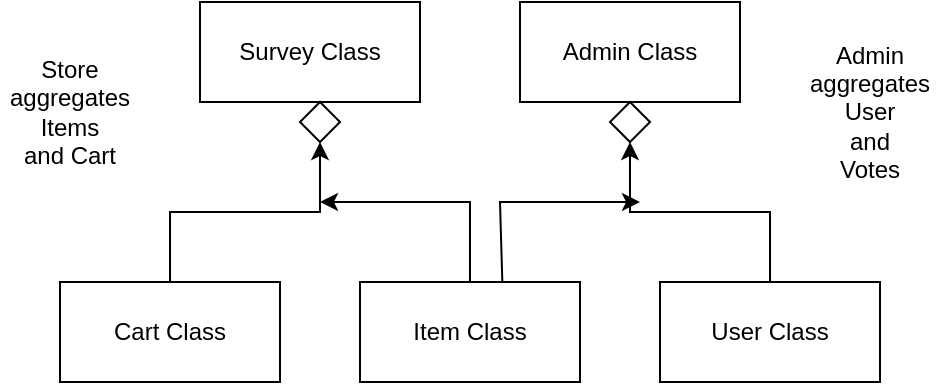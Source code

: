<mxfile version="21.2.1" type="device">
  <diagram name="Page-1" id="nMLjAwpMmZ2Pycbgtwmu">
    <mxGraphModel dx="1674" dy="902" grid="1" gridSize="10" guides="1" tooltips="1" connect="1" arrows="1" fold="1" page="1" pageScale="1" pageWidth="850" pageHeight="1100" math="0" shadow="0">
      <root>
        <mxCell id="0" />
        <mxCell id="1" parent="0" />
        <mxCell id="TZzpDgTN9apd0BieV07n-6" value="Admin Class" style="html=1;whiteSpace=wrap;" parent="1" vertex="1">
          <mxGeometry x="540" y="240" width="110" height="50" as="geometry" />
        </mxCell>
        <mxCell id="TZzpDgTN9apd0BieV07n-19" style="edgeStyle=orthogonalEdgeStyle;rounded=0;orthogonalLoop=1;jettySize=auto;html=1;entryX=0.5;entryY=1;entryDx=0;entryDy=0;exitX=0.5;exitY=0;exitDx=0;exitDy=0;" parent="1" source="TZzpDgTN9apd0BieV07n-7" target="TZzpDgTN9apd0BieV07n-14" edge="1">
          <mxGeometry relative="1" as="geometry" />
        </mxCell>
        <mxCell id="TZzpDgTN9apd0BieV07n-7" value="User Class" style="html=1;whiteSpace=wrap;" parent="1" vertex="1">
          <mxGeometry x="610" y="380" width="110" height="50" as="geometry" />
        </mxCell>
        <mxCell id="TZzpDgTN9apd0BieV07n-8" value="Survey Class" style="html=1;whiteSpace=wrap;" parent="1" vertex="1">
          <mxGeometry x="380" y="240" width="110" height="50" as="geometry" />
        </mxCell>
        <mxCell id="TZzpDgTN9apd0BieV07n-18" style="edgeStyle=orthogonalEdgeStyle;rounded=0;orthogonalLoop=1;jettySize=auto;html=1;exitX=0.5;exitY=0;exitDx=0;exitDy=0;" parent="1" source="TZzpDgTN9apd0BieV07n-11" edge="1">
          <mxGeometry relative="1" as="geometry">
            <mxPoint x="440" y="340" as="targetPoint" />
            <Array as="points">
              <mxPoint x="515" y="340" />
            </Array>
          </mxGeometry>
        </mxCell>
        <mxCell id="TZzpDgTN9apd0BieV07n-11" value="Item Class" style="html=1;whiteSpace=wrap;" parent="1" vertex="1">
          <mxGeometry x="460" y="380" width="110" height="50" as="geometry" />
        </mxCell>
        <mxCell id="TZzpDgTN9apd0BieV07n-15" style="edgeStyle=orthogonalEdgeStyle;rounded=0;orthogonalLoop=1;jettySize=auto;html=1;entryX=0.5;entryY=1;entryDx=0;entryDy=0;exitX=0.5;exitY=0;exitDx=0;exitDy=0;" parent="1" source="TZzpDgTN9apd0BieV07n-12" target="TZzpDgTN9apd0BieV07n-13" edge="1">
          <mxGeometry relative="1" as="geometry" />
        </mxCell>
        <mxCell id="TZzpDgTN9apd0BieV07n-12" value="Cart Class" style="html=1;whiteSpace=wrap;" parent="1" vertex="1">
          <mxGeometry x="310" y="380" width="110" height="50" as="geometry" />
        </mxCell>
        <mxCell id="TZzpDgTN9apd0BieV07n-13" value="" style="rhombus;whiteSpace=wrap;html=1;" parent="1" vertex="1">
          <mxGeometry x="430" y="290" width="20" height="20" as="geometry" />
        </mxCell>
        <mxCell id="TZzpDgTN9apd0BieV07n-14" value="" style="rhombus;whiteSpace=wrap;html=1;" parent="1" vertex="1">
          <mxGeometry x="585" y="290" width="20" height="20" as="geometry" />
        </mxCell>
        <mxCell id="TZzpDgTN9apd0BieV07n-20" value="" style="endArrow=classic;html=1;rounded=0;exitX=0.647;exitY=-0.002;exitDx=0;exitDy=0;exitPerimeter=0;" parent="1" source="TZzpDgTN9apd0BieV07n-11" edge="1">
          <mxGeometry width="50" height="50" relative="1" as="geometry">
            <mxPoint x="520" y="380" as="sourcePoint" />
            <mxPoint x="600" y="340" as="targetPoint" />
            <Array as="points">
              <mxPoint x="530" y="340" />
              <mxPoint x="570" y="340" />
            </Array>
          </mxGeometry>
        </mxCell>
        <mxCell id="TZzpDgTN9apd0BieV07n-21" value="&lt;div&gt;Store &lt;br&gt;&lt;/div&gt;&lt;div&gt;aggregates Items&lt;br&gt;&lt;/div&gt;&lt;div&gt;and Cart&lt;br&gt;&lt;/div&gt;" style="text;strokeColor=none;align=center;fillColor=none;html=1;verticalAlign=middle;whiteSpace=wrap;rounded=0;" parent="1" vertex="1">
          <mxGeometry x="280" y="240" width="70" height="110" as="geometry" />
        </mxCell>
        <mxCell id="TZzpDgTN9apd0BieV07n-22" value="Admin &lt;br&gt;&lt;div&gt;aggregates User&lt;br&gt;&lt;/div&gt;&lt;div&gt;and &lt;br&gt;&lt;/div&gt;&lt;div&gt;Votes&lt;br&gt;&lt;/div&gt;" style="text;strokeColor=none;align=center;fillColor=none;html=1;verticalAlign=middle;whiteSpace=wrap;rounded=0;" parent="1" vertex="1">
          <mxGeometry x="680" y="240" width="70" height="110" as="geometry" />
        </mxCell>
      </root>
    </mxGraphModel>
  </diagram>
</mxfile>
